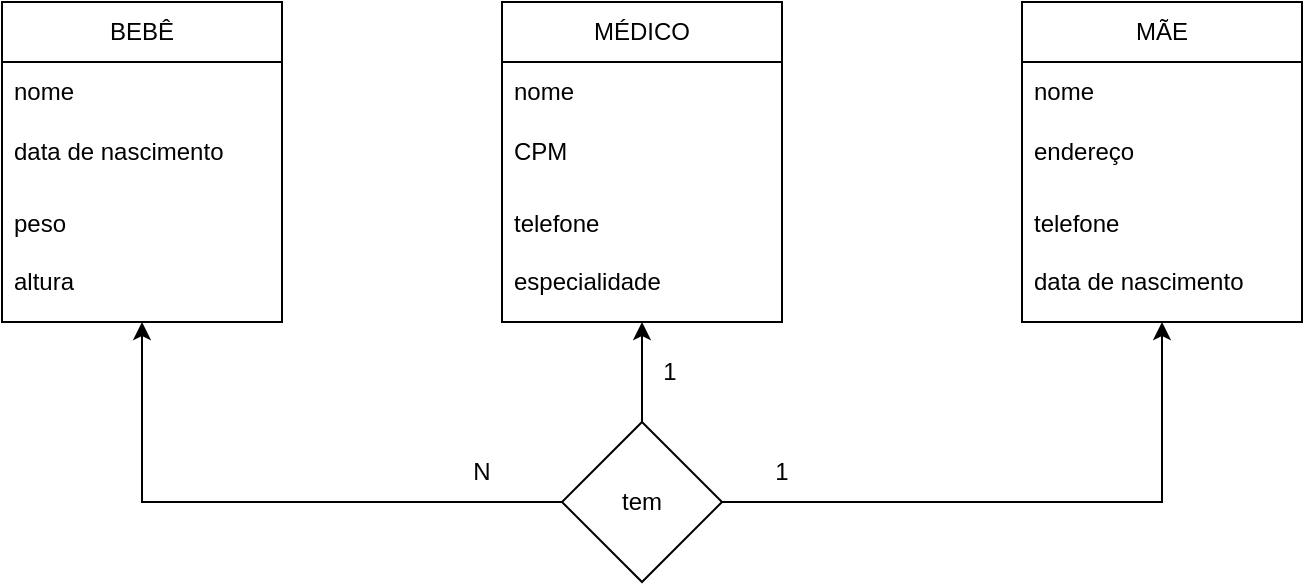 <mxfile version="21.7.1" type="github">
  <diagram name="Página-1" id="yU4O8HZwZ89WLWkOwFpG">
    <mxGraphModel dx="1434" dy="718" grid="1" gridSize="10" guides="1" tooltips="1" connect="1" arrows="1" fold="1" page="1" pageScale="1" pageWidth="827" pageHeight="1169" math="0" shadow="0">
      <root>
        <mxCell id="0" />
        <mxCell id="1" parent="0" />
        <object label="BEBÊ" peso="" id="mGESAtLXMLmEmJPKzrAC-1">
          <mxCell style="swimlane;fontStyle=0;childLayout=stackLayout;horizontal=1;startSize=30;horizontalStack=0;resizeParent=1;resizeParentMax=0;resizeLast=0;collapsible=1;marginBottom=0;whiteSpace=wrap;html=1;" vertex="1" parent="1">
            <mxGeometry x="110" y="290" width="140" height="160" as="geometry" />
          </mxCell>
        </object>
        <mxCell id="mGESAtLXMLmEmJPKzrAC-2" value="nome" style="text;strokeColor=none;fillColor=none;align=left;verticalAlign=middle;spacingLeft=4;spacingRight=4;overflow=hidden;points=[[0,0.5],[1,0.5]];portConstraint=eastwest;rotatable=0;whiteSpace=wrap;html=1;" vertex="1" parent="mGESAtLXMLmEmJPKzrAC-1">
          <mxGeometry y="30" width="140" height="30" as="geometry" />
        </mxCell>
        <mxCell id="mGESAtLXMLmEmJPKzrAC-3" value="data de nascimento" style="text;strokeColor=none;fillColor=none;align=left;verticalAlign=middle;spacingLeft=4;spacingRight=4;overflow=hidden;points=[[0,0.5],[1,0.5]];portConstraint=eastwest;rotatable=0;whiteSpace=wrap;html=1;" vertex="1" parent="mGESAtLXMLmEmJPKzrAC-1">
          <mxGeometry y="60" width="140" height="30" as="geometry" />
        </mxCell>
        <mxCell id="mGESAtLXMLmEmJPKzrAC-4" value="&lt;div&gt;peso&lt;/div&gt;&lt;div&gt;&lt;br&gt;&lt;/div&gt;&lt;div&gt;altura&lt;br&gt;&lt;/div&gt;" style="text;strokeColor=none;fillColor=none;align=left;verticalAlign=middle;spacingLeft=4;spacingRight=4;overflow=hidden;points=[[0,0.5],[1,0.5]];portConstraint=eastwest;rotatable=0;whiteSpace=wrap;html=1;" vertex="1" parent="mGESAtLXMLmEmJPKzrAC-1">
          <mxGeometry y="90" width="140" height="70" as="geometry" />
        </mxCell>
        <object label="MÉDICO" peso="" id="mGESAtLXMLmEmJPKzrAC-6">
          <mxCell style="swimlane;fontStyle=0;childLayout=stackLayout;horizontal=1;startSize=30;horizontalStack=0;resizeParent=1;resizeParentMax=0;resizeLast=0;collapsible=1;marginBottom=0;whiteSpace=wrap;html=1;" vertex="1" parent="1">
            <mxGeometry x="360" y="290" width="140" height="160" as="geometry" />
          </mxCell>
        </object>
        <mxCell id="mGESAtLXMLmEmJPKzrAC-7" value="nome" style="text;strokeColor=none;fillColor=none;align=left;verticalAlign=middle;spacingLeft=4;spacingRight=4;overflow=hidden;points=[[0,0.5],[1,0.5]];portConstraint=eastwest;rotatable=0;whiteSpace=wrap;html=1;" vertex="1" parent="mGESAtLXMLmEmJPKzrAC-6">
          <mxGeometry y="30" width="140" height="30" as="geometry" />
        </mxCell>
        <mxCell id="mGESAtLXMLmEmJPKzrAC-8" value="CPM" style="text;strokeColor=none;fillColor=none;align=left;verticalAlign=middle;spacingLeft=4;spacingRight=4;overflow=hidden;points=[[0,0.5],[1,0.5]];portConstraint=eastwest;rotatable=0;whiteSpace=wrap;html=1;" vertex="1" parent="mGESAtLXMLmEmJPKzrAC-6">
          <mxGeometry y="60" width="140" height="30" as="geometry" />
        </mxCell>
        <mxCell id="mGESAtLXMLmEmJPKzrAC-9" value="&lt;div&gt;telefone&lt;br&gt;&lt;/div&gt;&lt;div&gt;&lt;br&gt;&lt;/div&gt;&lt;div&gt;especialidade&lt;br&gt;&lt;/div&gt;" style="text;strokeColor=none;fillColor=none;align=left;verticalAlign=middle;spacingLeft=4;spacingRight=4;overflow=hidden;points=[[0,0.5],[1,0.5]];portConstraint=eastwest;rotatable=0;whiteSpace=wrap;html=1;" vertex="1" parent="mGESAtLXMLmEmJPKzrAC-6">
          <mxGeometry y="90" width="140" height="70" as="geometry" />
        </mxCell>
        <object label="MÃE" peso="" id="mGESAtLXMLmEmJPKzrAC-10">
          <mxCell style="swimlane;fontStyle=0;childLayout=stackLayout;horizontal=1;startSize=30;horizontalStack=0;resizeParent=1;resizeParentMax=0;resizeLast=0;collapsible=1;marginBottom=0;whiteSpace=wrap;html=1;" vertex="1" parent="1">
            <mxGeometry x="620" y="290" width="140" height="160" as="geometry" />
          </mxCell>
        </object>
        <mxCell id="mGESAtLXMLmEmJPKzrAC-11" value="nome" style="text;strokeColor=none;fillColor=none;align=left;verticalAlign=middle;spacingLeft=4;spacingRight=4;overflow=hidden;points=[[0,0.5],[1,0.5]];portConstraint=eastwest;rotatable=0;whiteSpace=wrap;html=1;" vertex="1" parent="mGESAtLXMLmEmJPKzrAC-10">
          <mxGeometry y="30" width="140" height="30" as="geometry" />
        </mxCell>
        <mxCell id="mGESAtLXMLmEmJPKzrAC-12" value="endereço" style="text;strokeColor=none;fillColor=none;align=left;verticalAlign=middle;spacingLeft=4;spacingRight=4;overflow=hidden;points=[[0,0.5],[1,0.5]];portConstraint=eastwest;rotatable=0;whiteSpace=wrap;html=1;" vertex="1" parent="mGESAtLXMLmEmJPKzrAC-10">
          <mxGeometry y="60" width="140" height="30" as="geometry" />
        </mxCell>
        <mxCell id="mGESAtLXMLmEmJPKzrAC-13" value="&lt;div&gt;telefone&lt;br&gt;&lt;/div&gt;&lt;div&gt;&lt;br&gt;&lt;/div&gt;&lt;div&gt;data de nascimento&lt;br&gt;&lt;/div&gt;" style="text;strokeColor=none;fillColor=none;align=left;verticalAlign=middle;spacingLeft=4;spacingRight=4;overflow=hidden;points=[[0,0.5],[1,0.5]];portConstraint=eastwest;rotatable=0;whiteSpace=wrap;html=1;" vertex="1" parent="mGESAtLXMLmEmJPKzrAC-10">
          <mxGeometry y="90" width="140" height="70" as="geometry" />
        </mxCell>
        <mxCell id="mGESAtLXMLmEmJPKzrAC-16" style="edgeStyle=orthogonalEdgeStyle;rounded=0;orthogonalLoop=1;jettySize=auto;html=1;exitX=1;exitY=0.5;exitDx=0;exitDy=0;entryX=0.5;entryY=1;entryDx=0;entryDy=0;" edge="1" parent="1" source="mGESAtLXMLmEmJPKzrAC-15" target="mGESAtLXMLmEmJPKzrAC-10">
          <mxGeometry relative="1" as="geometry" />
        </mxCell>
        <mxCell id="mGESAtLXMLmEmJPKzrAC-17" style="edgeStyle=orthogonalEdgeStyle;rounded=0;orthogonalLoop=1;jettySize=auto;html=1;exitX=0;exitY=0.5;exitDx=0;exitDy=0;entryX=0.5;entryY=1;entryDx=0;entryDy=0;entryPerimeter=0;" edge="1" parent="1" source="mGESAtLXMLmEmJPKzrAC-15" target="mGESAtLXMLmEmJPKzrAC-4">
          <mxGeometry relative="1" as="geometry" />
        </mxCell>
        <mxCell id="mGESAtLXMLmEmJPKzrAC-18" style="edgeStyle=orthogonalEdgeStyle;rounded=0;orthogonalLoop=1;jettySize=auto;html=1;exitX=0.5;exitY=0;exitDx=0;exitDy=0;entryX=0.5;entryY=1;entryDx=0;entryDy=0;" edge="1" parent="1" source="mGESAtLXMLmEmJPKzrAC-15" target="mGESAtLXMLmEmJPKzrAC-6">
          <mxGeometry relative="1" as="geometry" />
        </mxCell>
        <mxCell id="mGESAtLXMLmEmJPKzrAC-15" value="tem" style="rhombus;whiteSpace=wrap;html=1;" vertex="1" parent="1">
          <mxGeometry x="390" y="500" width="80" height="80" as="geometry" />
        </mxCell>
        <mxCell id="mGESAtLXMLmEmJPKzrAC-19" value="N" style="text;html=1;strokeColor=none;fillColor=none;align=center;verticalAlign=middle;whiteSpace=wrap;rounded=0;" vertex="1" parent="1">
          <mxGeometry x="320" y="510" width="60" height="30" as="geometry" />
        </mxCell>
        <mxCell id="mGESAtLXMLmEmJPKzrAC-20" value="1" style="text;html=1;strokeColor=none;fillColor=none;align=center;verticalAlign=middle;whiteSpace=wrap;rounded=0;" vertex="1" parent="1">
          <mxGeometry x="470" y="510" width="60" height="30" as="geometry" />
        </mxCell>
        <mxCell id="mGESAtLXMLmEmJPKzrAC-21" value="1" style="text;html=1;strokeColor=none;fillColor=none;align=center;verticalAlign=middle;whiteSpace=wrap;rounded=0;" vertex="1" parent="1">
          <mxGeometry x="414" y="460" width="60" height="30" as="geometry" />
        </mxCell>
      </root>
    </mxGraphModel>
  </diagram>
</mxfile>
